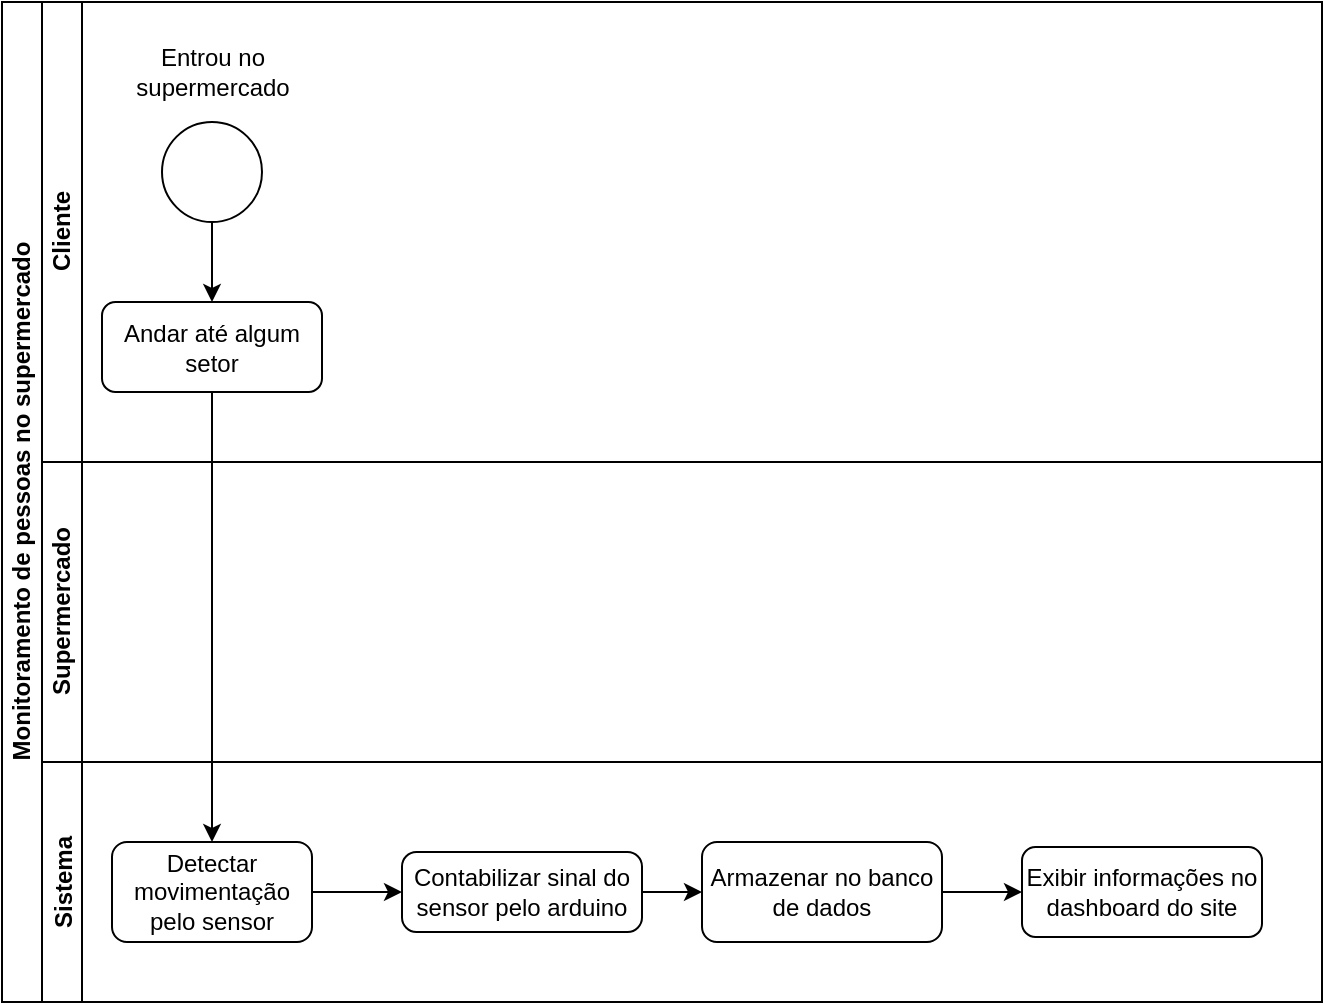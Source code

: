<mxfile version="13.8.2" type="device"><diagram id="Ie3hER7C9rd1dDJHmM12" name="Page-1"><mxGraphModel dx="1021" dy="567" grid="1" gridSize="10" guides="1" tooltips="1" connect="1" arrows="1" fold="1" page="1" pageScale="1" pageWidth="827" pageHeight="1169" math="0" shadow="0"><root><mxCell id="0"/><mxCell id="1" parent="0"/><mxCell id="3m0p_0Jz96MN517gh5TV-3" value="Monitoramento de pessoas no supermercado" style="swimlane;html=1;childLayout=stackLayout;resizeParent=1;resizeParentMax=0;horizontal=0;startSize=20;horizontalStack=0;" parent="1" vertex="1"><mxGeometry x="170" y="100" width="660" height="500" as="geometry"/></mxCell><mxCell id="3m0p_0Jz96MN517gh5TV-4" value="Cliente" style="swimlane;html=1;startSize=20;horizontal=0;" parent="3m0p_0Jz96MN517gh5TV-3" vertex="1"><mxGeometry x="20" width="640" height="230" as="geometry"/></mxCell><mxCell id="oc9K6LiNQAEpEVUrOSsr-8" style="edgeStyle=orthogonalEdgeStyle;rounded=0;orthogonalLoop=1;jettySize=auto;html=1;" parent="3m0p_0Jz96MN517gh5TV-4" source="3m0p_0Jz96MN517gh5TV-1" target="oc9K6LiNQAEpEVUrOSsr-7" edge="1"><mxGeometry relative="1" as="geometry"/></mxCell><mxCell id="3m0p_0Jz96MN517gh5TV-1" value="" style="shape=mxgraph.bpmn.shape;html=1;verticalLabelPosition=bottom;labelBackgroundColor=#ffffff;verticalAlign=top;align=center;perimeter=ellipsePerimeter;outlineConnect=0;outline=standard;symbol=general;" parent="3m0p_0Jz96MN517gh5TV-4" vertex="1"><mxGeometry x="60" y="60" width="50" height="50" as="geometry"/></mxCell><mxCell id="oc9K6LiNQAEpEVUrOSsr-7" value="Andar até algum setor" style="shape=ext;rounded=1;html=1;whiteSpace=wrap;" parent="3m0p_0Jz96MN517gh5TV-4" vertex="1"><mxGeometry x="30" y="150" width="110" height="45" as="geometry"/></mxCell><mxCell id="oc9K6LiNQAEpEVUrOSsr-12" value="Entrou no&lt;br&gt;supermercado" style="text;html=1;align=center;verticalAlign=middle;resizable=0;points=[];autosize=1;" parent="3m0p_0Jz96MN517gh5TV-4" vertex="1"><mxGeometry x="35" y="20" width="100" height="30" as="geometry"/></mxCell><mxCell id="3m0p_0Jz96MN517gh5TV-5" value="Supermercado" style="swimlane;html=1;startSize=20;horizontal=0;" parent="3m0p_0Jz96MN517gh5TV-3" vertex="1"><mxGeometry x="20" y="230" width="640" height="150" as="geometry"/></mxCell><mxCell id="oc9K6LiNQAEpEVUrOSsr-6" value="Sistema" style="swimlane;startSize=20;horizontal=0;" parent="3m0p_0Jz96MN517gh5TV-3" vertex="1"><mxGeometry x="20" y="380" width="640" height="120" as="geometry"/></mxCell><mxCell id="oc9K6LiNQAEpEVUrOSsr-18" style="edgeStyle=orthogonalEdgeStyle;rounded=0;orthogonalLoop=1;jettySize=auto;html=1;exitX=1;exitY=0.5;exitDx=0;exitDy=0;entryX=0;entryY=0.5;entryDx=0;entryDy=0;" parent="oc9K6LiNQAEpEVUrOSsr-6" source="oc9K6LiNQAEpEVUrOSsr-14" target="oc9K6LiNQAEpEVUrOSsr-16" edge="1"><mxGeometry relative="1" as="geometry"/></mxCell><mxCell id="oc9K6LiNQAEpEVUrOSsr-14" value="Detectar movimentação pelo sensor" style="shape=ext;rounded=1;html=1;whiteSpace=wrap;" parent="oc9K6LiNQAEpEVUrOSsr-6" vertex="1"><mxGeometry x="35" y="40" width="100" height="50" as="geometry"/></mxCell><mxCell id="fkRyc0WtuGTpZhy3TXXz-2" style="edgeStyle=orthogonalEdgeStyle;rounded=0;orthogonalLoop=1;jettySize=auto;html=1;exitX=1;exitY=0.5;exitDx=0;exitDy=0;" edge="1" parent="oc9K6LiNQAEpEVUrOSsr-6" source="oc9K6LiNQAEpEVUrOSsr-16" target="sXwjxVj7nYhS8lS1Myu_-2"><mxGeometry relative="1" as="geometry"/></mxCell><mxCell id="oc9K6LiNQAEpEVUrOSsr-16" value="Contabilizar sinal do sensor pelo arduino" style="shape=ext;rounded=1;html=1;whiteSpace=wrap;arcSize=18;" parent="oc9K6LiNQAEpEVUrOSsr-6" vertex="1"><mxGeometry x="180" y="45" width="120" height="40" as="geometry"/></mxCell><mxCell id="fkRyc0WtuGTpZhy3TXXz-3" style="edgeStyle=orthogonalEdgeStyle;rounded=0;orthogonalLoop=1;jettySize=auto;html=1;exitX=1;exitY=0.5;exitDx=0;exitDy=0;" edge="1" parent="oc9K6LiNQAEpEVUrOSsr-6" source="sXwjxVj7nYhS8lS1Myu_-2" target="fkRyc0WtuGTpZhy3TXXz-1"><mxGeometry relative="1" as="geometry"/></mxCell><mxCell id="sXwjxVj7nYhS8lS1Myu_-2" value="Armazenar no banco de dados" style="shape=ext;rounded=1;html=1;whiteSpace=wrap;" parent="oc9K6LiNQAEpEVUrOSsr-6" vertex="1"><mxGeometry x="330" y="40" width="120" height="50" as="geometry"/></mxCell><mxCell id="fkRyc0WtuGTpZhy3TXXz-1" value="Exibir informações no dashboard do site" style="shape=ext;rounded=1;html=1;whiteSpace=wrap;" vertex="1" parent="oc9K6LiNQAEpEVUrOSsr-6"><mxGeometry x="490" y="42.5" width="120" height="45" as="geometry"/></mxCell><mxCell id="oc9K6LiNQAEpEVUrOSsr-15" style="edgeStyle=orthogonalEdgeStyle;rounded=0;orthogonalLoop=1;jettySize=auto;html=1;entryX=0.5;entryY=0;entryDx=0;entryDy=0;" parent="3m0p_0Jz96MN517gh5TV-3" source="oc9K6LiNQAEpEVUrOSsr-7" target="oc9K6LiNQAEpEVUrOSsr-14" edge="1"><mxGeometry relative="1" as="geometry"/></mxCell></root></mxGraphModel></diagram></mxfile>